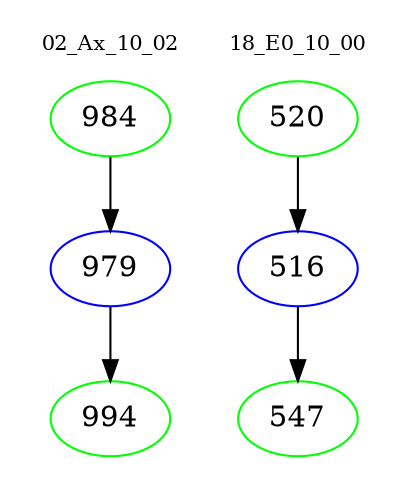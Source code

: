 digraph{
subgraph cluster_0 {
color = white
label = "02_Ax_10_02";
fontsize=10;
T0_984 [label="984", color="green"]
T0_984 -> T0_979 [color="black"]
T0_979 [label="979", color="blue"]
T0_979 -> T0_994 [color="black"]
T0_994 [label="994", color="green"]
}
subgraph cluster_1 {
color = white
label = "18_E0_10_00";
fontsize=10;
T1_520 [label="520", color="green"]
T1_520 -> T1_516 [color="black"]
T1_516 [label="516", color="blue"]
T1_516 -> T1_547 [color="black"]
T1_547 [label="547", color="green"]
}
}

